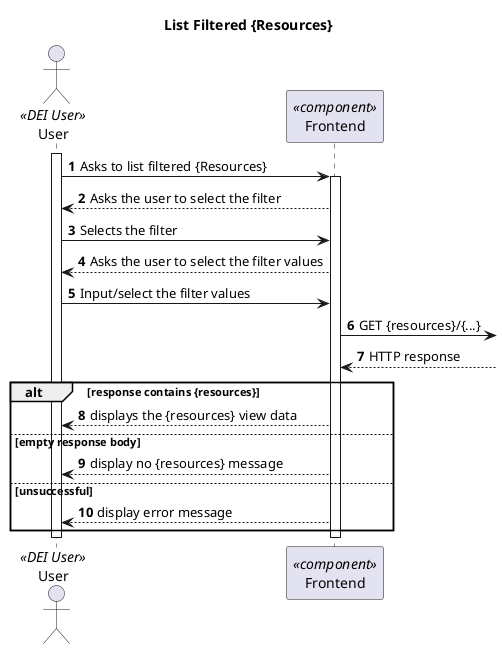 @startuml Process View - Level 3

autonumber
skinparam packageStyle rect

title List Filtered {Resources}

actor "User" as U <<DEI User>>
participant "Frontend" as FE <<component>>

activate U

U -> FE:  Asks to list filtered {Resources}

activate FE

U <-- FE: Asks the user to select the filter

U -> FE:  Selects the filter

U <-- FE: Asks the user to select the filter values

U -> FE:  Input/select the filter values

FE -> : GET {resources}/{...}
FE <-- : HTTP response

alt response contains {resources}

U <-- FE : displays the {resources} view data

else empty response body

U <-- FE : display no {resources} message

else unsuccessful

U <-- FE : display error message

end

deactivate FE

deactivate U

@enduml